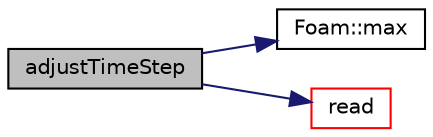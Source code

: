 digraph "adjustTimeStep"
{
  bgcolor="transparent";
  edge [fontname="Helvetica",fontsize="10",labelfontname="Helvetica",labelfontsize="10"];
  node [fontname="Helvetica",fontsize="10",shape=record];
  rankdir="LR";
  Node1 [label="adjustTimeStep",height=0.2,width=0.4,color="black", fillcolor="grey75", style="filled", fontcolor="black"];
  Node1 -> Node2 [color="midnightblue",fontsize="10",style="solid",fontname="Helvetica"];
  Node2 [label="Foam::max",height=0.2,width=0.4,color="black",URL="$a10974.html#ac993e906cf2774ae77e666bc24e81733"];
  Node1 -> Node3 [color="midnightblue",fontsize="10",style="solid",fontname="Helvetica"];
  Node3 [label="read",height=0.2,width=0.4,color="red",URL="$a01790.html#afac0600fef97b05534a595ce00b272ed",tooltip="Read and set the function object if its data have changed. "];
}
